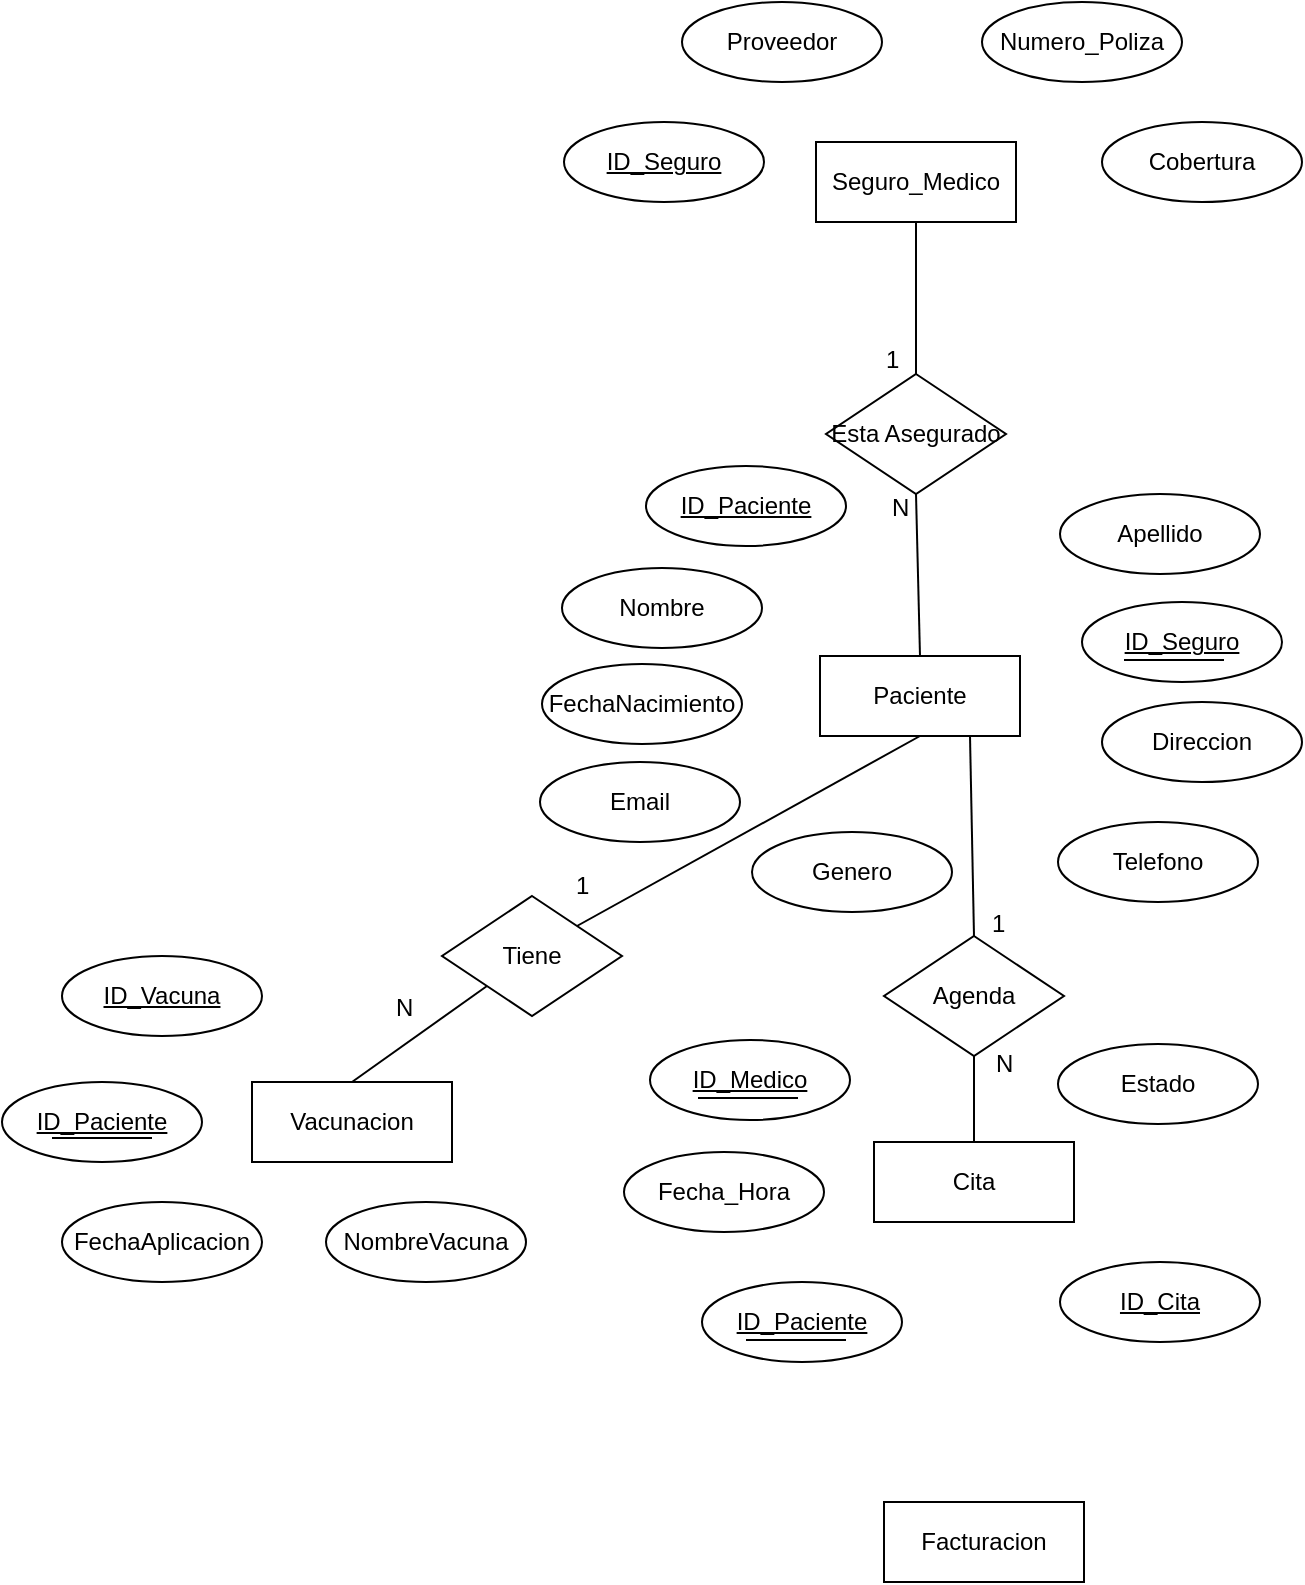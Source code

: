 <mxfile version="26.0.16">
  <diagram name="Page-1" id="Qb8e3pl5RaUtBhnUwZ13">
    <mxGraphModel dx="1900" dy="1657" grid="1" gridSize="10" guides="1" tooltips="1" connect="1" arrows="1" fold="1" page="1" pageScale="1" pageWidth="850" pageHeight="1100" math="0" shadow="0">
      <root>
        <mxCell id="0" />
        <mxCell id="1" parent="0" />
        <mxCell id="stkBc33TZ4ZUdulqgKSo-1" value="Paciente" style="whiteSpace=wrap;html=1;align=center;" vertex="1" parent="1">
          <mxGeometry x="119" y="-263" width="100" height="40" as="geometry" />
        </mxCell>
        <mxCell id="stkBc33TZ4ZUdulqgKSo-2" value="ID_Paciente" style="ellipse;whiteSpace=wrap;html=1;align=center;fontStyle=4;" vertex="1" parent="1">
          <mxGeometry x="32" y="-358" width="100" height="40" as="geometry" />
        </mxCell>
        <mxCell id="stkBc33TZ4ZUdulqgKSo-3" value="Nombre" style="ellipse;whiteSpace=wrap;html=1;align=center;" vertex="1" parent="1">
          <mxGeometry x="-10" y="-307" width="100" height="40" as="geometry" />
        </mxCell>
        <mxCell id="stkBc33TZ4ZUdulqgKSo-4" value="Apellido" style="ellipse;whiteSpace=wrap;html=1;align=center;" vertex="1" parent="1">
          <mxGeometry x="239" y="-344" width="100" height="40" as="geometry" />
        </mxCell>
        <mxCell id="stkBc33TZ4ZUdulqgKSo-5" value="FechaNacimiento" style="ellipse;whiteSpace=wrap;html=1;align=center;" vertex="1" parent="1">
          <mxGeometry x="-20" y="-259" width="100" height="40" as="geometry" />
        </mxCell>
        <mxCell id="stkBc33TZ4ZUdulqgKSo-6" value="Genero" style="ellipse;whiteSpace=wrap;html=1;align=center;" vertex="1" parent="1">
          <mxGeometry x="85" y="-175" width="100" height="40" as="geometry" />
        </mxCell>
        <mxCell id="stkBc33TZ4ZUdulqgKSo-7" value="Direccion" style="ellipse;whiteSpace=wrap;html=1;align=center;" vertex="1" parent="1">
          <mxGeometry x="260" y="-240" width="100" height="40" as="geometry" />
        </mxCell>
        <mxCell id="stkBc33TZ4ZUdulqgKSo-8" value="Telefono" style="ellipse;whiteSpace=wrap;html=1;align=center;" vertex="1" parent="1">
          <mxGeometry x="238" y="-180" width="100" height="40" as="geometry" />
        </mxCell>
        <mxCell id="stkBc33TZ4ZUdulqgKSo-10" value="Email" style="ellipse;whiteSpace=wrap;html=1;align=center;" vertex="1" parent="1">
          <mxGeometry x="-21" y="-210" width="100" height="40" as="geometry" />
        </mxCell>
        <mxCell id="stkBc33TZ4ZUdulqgKSo-11" value="ID_Seguro" style="ellipse;whiteSpace=wrap;html=1;align=center;fontStyle=4;" vertex="1" parent="1">
          <mxGeometry x="250" y="-290" width="100" height="40" as="geometry" />
        </mxCell>
        <mxCell id="stkBc33TZ4ZUdulqgKSo-14" value="" style="endArrow=none;html=1;rounded=0;" edge="1" parent="1">
          <mxGeometry relative="1" as="geometry">
            <mxPoint x="271" y="-261" as="sourcePoint" />
            <mxPoint x="321" y="-261" as="targetPoint" />
          </mxGeometry>
        </mxCell>
        <mxCell id="stkBc33TZ4ZUdulqgKSo-15" value="Vacunacion" style="whiteSpace=wrap;html=1;align=center;" vertex="1" parent="1">
          <mxGeometry x="-165" y="-50" width="100" height="40" as="geometry" />
        </mxCell>
        <mxCell id="stkBc33TZ4ZUdulqgKSo-16" value="ID_Paciente" style="ellipse;whiteSpace=wrap;html=1;align=center;fontStyle=4;" vertex="1" parent="1">
          <mxGeometry x="-290" y="-50" width="100" height="40" as="geometry" />
        </mxCell>
        <mxCell id="stkBc33TZ4ZUdulqgKSo-17" value="ID_Vacuna" style="ellipse;whiteSpace=wrap;html=1;align=center;fontStyle=4;" vertex="1" parent="1">
          <mxGeometry x="-260" y="-113" width="100" height="40" as="geometry" />
        </mxCell>
        <mxCell id="stkBc33TZ4ZUdulqgKSo-19" value="NombreVacuna" style="ellipse;whiteSpace=wrap;html=1;align=center;" vertex="1" parent="1">
          <mxGeometry x="-128" y="10" width="100" height="40" as="geometry" />
        </mxCell>
        <mxCell id="stkBc33TZ4ZUdulqgKSo-20" value="FechaAplicacion" style="ellipse;whiteSpace=wrap;html=1;align=center;" vertex="1" parent="1">
          <mxGeometry x="-260" y="10" width="100" height="40" as="geometry" />
        </mxCell>
        <mxCell id="stkBc33TZ4ZUdulqgKSo-21" value="Tiene" style="shape=rhombus;perimeter=rhombusPerimeter;whiteSpace=wrap;html=1;align=center;" vertex="1" parent="1">
          <mxGeometry x="-70" y="-143" width="90" height="60" as="geometry" />
        </mxCell>
        <mxCell id="stkBc33TZ4ZUdulqgKSo-22" value="" style="endArrow=none;html=1;rounded=0;exitX=0;exitY=1;exitDx=0;exitDy=0;entryX=0.5;entryY=0;entryDx=0;entryDy=0;" edge="1" parent="1" source="stkBc33TZ4ZUdulqgKSo-21" target="stkBc33TZ4ZUdulqgKSo-15">
          <mxGeometry relative="1" as="geometry">
            <mxPoint x="-78.41" y="-80.98" as="sourcePoint" />
            <mxPoint x="180" y="-100" as="targetPoint" />
          </mxGeometry>
        </mxCell>
        <mxCell id="stkBc33TZ4ZUdulqgKSo-23" value="" style="endArrow=none;html=1;rounded=0;exitX=1;exitY=0;exitDx=0;exitDy=0;entryX=0.5;entryY=1;entryDx=0;entryDy=0;" edge="1" parent="1" source="stkBc33TZ4ZUdulqgKSo-21" target="stkBc33TZ4ZUdulqgKSo-1">
          <mxGeometry relative="1" as="geometry">
            <mxPoint x="-37" y="-88" as="sourcePoint" />
            <mxPoint x="-65" y="-50" as="targetPoint" />
          </mxGeometry>
        </mxCell>
        <mxCell id="stkBc33TZ4ZUdulqgKSo-24" value="1" style="text;strokeColor=none;fillColor=none;spacingLeft=4;spacingRight=4;overflow=hidden;rotatable=0;points=[[0,0.5],[1,0.5]];portConstraint=eastwest;fontSize=12;whiteSpace=wrap;html=1;" vertex="1" parent="1">
          <mxGeometry x="-9" y="-162" width="40" height="30" as="geometry" />
        </mxCell>
        <mxCell id="stkBc33TZ4ZUdulqgKSo-25" value="N" style="text;strokeColor=none;fillColor=none;spacingLeft=4;spacingRight=4;overflow=hidden;rotatable=0;points=[[0,0.5],[1,0.5]];portConstraint=eastwest;fontSize=12;whiteSpace=wrap;html=1;" vertex="1" parent="1">
          <mxGeometry x="149" y="-351" width="40" height="30" as="geometry" />
        </mxCell>
        <mxCell id="stkBc33TZ4ZUdulqgKSo-27" value="Seguro_Medico" style="whiteSpace=wrap;html=1;align=center;" vertex="1" parent="1">
          <mxGeometry x="117" y="-520" width="100" height="40" as="geometry" />
        </mxCell>
        <mxCell id="stkBc33TZ4ZUdulqgKSo-28" value="ID_Seguro" style="ellipse;whiteSpace=wrap;html=1;align=center;fontStyle=4;" vertex="1" parent="1">
          <mxGeometry x="-9" y="-530" width="100" height="40" as="geometry" />
        </mxCell>
        <mxCell id="stkBc33TZ4ZUdulqgKSo-30" value="Proveedor" style="ellipse;whiteSpace=wrap;html=1;align=center;" vertex="1" parent="1">
          <mxGeometry x="50" y="-590" width="100" height="40" as="geometry" />
        </mxCell>
        <mxCell id="stkBc33TZ4ZUdulqgKSo-31" value="Numero_Poliza" style="ellipse;whiteSpace=wrap;html=1;align=center;" vertex="1" parent="1">
          <mxGeometry x="200" y="-590" width="100" height="40" as="geometry" />
        </mxCell>
        <mxCell id="stkBc33TZ4ZUdulqgKSo-33" value="Cobertura" style="ellipse;whiteSpace=wrap;html=1;align=center;" vertex="1" parent="1">
          <mxGeometry x="260" y="-530" width="100" height="40" as="geometry" />
        </mxCell>
        <mxCell id="stkBc33TZ4ZUdulqgKSo-34" value="Esta Asegurado" style="shape=rhombus;perimeter=rhombusPerimeter;whiteSpace=wrap;html=1;align=center;" vertex="1" parent="1">
          <mxGeometry x="122" y="-404" width="90" height="60" as="geometry" />
        </mxCell>
        <mxCell id="stkBc33TZ4ZUdulqgKSo-35" value="" style="endArrow=none;html=1;rounded=0;exitX=0.5;exitY=1;exitDx=0;exitDy=0;entryX=0.5;entryY=0;entryDx=0;entryDy=0;" edge="1" parent="1" source="stkBc33TZ4ZUdulqgKSo-34" target="stkBc33TZ4ZUdulqgKSo-1">
          <mxGeometry relative="1" as="geometry">
            <mxPoint x="8" y="-118" as="sourcePoint" />
            <mxPoint x="179" y="-213" as="targetPoint" />
          </mxGeometry>
        </mxCell>
        <mxCell id="stkBc33TZ4ZUdulqgKSo-36" value="" style="endArrow=none;html=1;rounded=0;exitX=0.5;exitY=0;exitDx=0;exitDy=0;entryX=0.5;entryY=1;entryDx=0;entryDy=0;" edge="1" parent="1" source="stkBc33TZ4ZUdulqgKSo-34" target="stkBc33TZ4ZUdulqgKSo-27">
          <mxGeometry relative="1" as="geometry">
            <mxPoint x="177" y="-334" as="sourcePoint" />
            <mxPoint x="179" y="-253" as="targetPoint" />
          </mxGeometry>
        </mxCell>
        <mxCell id="stkBc33TZ4ZUdulqgKSo-37" value="N" style="text;strokeColor=none;fillColor=none;spacingLeft=4;spacingRight=4;overflow=hidden;rotatable=0;points=[[0,0.5],[1,0.5]];portConstraint=eastwest;fontSize=12;whiteSpace=wrap;html=1;" vertex="1" parent="1">
          <mxGeometry x="-99" y="-101" width="40" height="30" as="geometry" />
        </mxCell>
        <mxCell id="stkBc33TZ4ZUdulqgKSo-38" value="1" style="text;strokeColor=none;fillColor=none;spacingLeft=4;spacingRight=4;overflow=hidden;rotatable=0;points=[[0,0.5],[1,0.5]];portConstraint=eastwest;fontSize=12;whiteSpace=wrap;html=1;" vertex="1" parent="1">
          <mxGeometry x="146" y="-425" width="40" height="30" as="geometry" />
        </mxCell>
        <mxCell id="stkBc33TZ4ZUdulqgKSo-39" value="Cita" style="whiteSpace=wrap;html=1;align=center;" vertex="1" parent="1">
          <mxGeometry x="146" y="-20" width="100" height="40" as="geometry" />
        </mxCell>
        <mxCell id="stkBc33TZ4ZUdulqgKSo-40" value="ID_Paciente" style="ellipse;whiteSpace=wrap;html=1;align=center;fontStyle=4;" vertex="1" parent="1">
          <mxGeometry x="60" y="50" width="100" height="40" as="geometry" />
        </mxCell>
        <mxCell id="stkBc33TZ4ZUdulqgKSo-41" value="ID_Cita" style="ellipse;whiteSpace=wrap;html=1;align=center;fontStyle=4;" vertex="1" parent="1">
          <mxGeometry x="239" y="40" width="100" height="40" as="geometry" />
        </mxCell>
        <mxCell id="stkBc33TZ4ZUdulqgKSo-42" value="ID_Medico" style="ellipse;whiteSpace=wrap;html=1;align=center;fontStyle=4;" vertex="1" parent="1">
          <mxGeometry x="34" y="-71" width="100" height="40" as="geometry" />
        </mxCell>
        <mxCell id="stkBc33TZ4ZUdulqgKSo-43" value="Fecha_Hora" style="ellipse;whiteSpace=wrap;html=1;align=center;" vertex="1" parent="1">
          <mxGeometry x="21" y="-15" width="100" height="40" as="geometry" />
        </mxCell>
        <mxCell id="stkBc33TZ4ZUdulqgKSo-44" value="Estado" style="ellipse;whiteSpace=wrap;html=1;align=center;" vertex="1" parent="1">
          <mxGeometry x="238" y="-69" width="100" height="40" as="geometry" />
        </mxCell>
        <mxCell id="stkBc33TZ4ZUdulqgKSo-45" value="Agenda" style="shape=rhombus;perimeter=rhombusPerimeter;whiteSpace=wrap;html=1;align=center;" vertex="1" parent="1">
          <mxGeometry x="151" y="-123" width="90" height="60" as="geometry" />
        </mxCell>
        <mxCell id="stkBc33TZ4ZUdulqgKSo-46" value="" style="endArrow=none;html=1;rounded=0;exitX=0.75;exitY=1;exitDx=0;exitDy=0;entryX=0.5;entryY=0;entryDx=0;entryDy=0;" edge="1" parent="1" source="stkBc33TZ4ZUdulqgKSo-1" target="stkBc33TZ4ZUdulqgKSo-45">
          <mxGeometry relative="1" as="geometry">
            <mxPoint x="440" y="-123" as="sourcePoint" />
            <mxPoint x="442" y="-42" as="targetPoint" />
          </mxGeometry>
        </mxCell>
        <mxCell id="stkBc33TZ4ZUdulqgKSo-47" value="" style="endArrow=none;html=1;rounded=0;exitX=0.5;exitY=1;exitDx=0;exitDy=0;entryX=0.5;entryY=0;entryDx=0;entryDy=0;" edge="1" parent="1" source="stkBc33TZ4ZUdulqgKSo-45" target="stkBc33TZ4ZUdulqgKSo-39">
          <mxGeometry relative="1" as="geometry">
            <mxPoint x="204" y="-213" as="sourcePoint" />
            <mxPoint x="206" y="-113" as="targetPoint" />
          </mxGeometry>
        </mxCell>
        <mxCell id="stkBc33TZ4ZUdulqgKSo-48" value="1" style="text;strokeColor=none;fillColor=none;spacingLeft=4;spacingRight=4;overflow=hidden;rotatable=0;points=[[0,0.5],[1,0.5]];portConstraint=eastwest;fontSize=12;whiteSpace=wrap;html=1;" vertex="1" parent="1">
          <mxGeometry x="199" y="-143" width="40" height="30" as="geometry" />
        </mxCell>
        <mxCell id="stkBc33TZ4ZUdulqgKSo-49" value="N" style="text;strokeColor=none;fillColor=none;spacingLeft=4;spacingRight=4;overflow=hidden;rotatable=0;points=[[0,0.5],[1,0.5]];portConstraint=eastwest;fontSize=12;whiteSpace=wrap;html=1;" vertex="1" parent="1">
          <mxGeometry x="201" y="-73" width="40" height="30" as="geometry" />
        </mxCell>
        <mxCell id="stkBc33TZ4ZUdulqgKSo-50" value="" style="endArrow=none;html=1;rounded=0;" edge="1" parent="1">
          <mxGeometry relative="1" as="geometry">
            <mxPoint x="-265" y="-22" as="sourcePoint" />
            <mxPoint x="-215" y="-22" as="targetPoint" />
          </mxGeometry>
        </mxCell>
        <mxCell id="stkBc33TZ4ZUdulqgKSo-51" value="" style="endArrow=none;html=1;rounded=0;" edge="1" parent="1">
          <mxGeometry relative="1" as="geometry">
            <mxPoint x="58" y="-42" as="sourcePoint" />
            <mxPoint x="108" y="-42" as="targetPoint" />
          </mxGeometry>
        </mxCell>
        <mxCell id="stkBc33TZ4ZUdulqgKSo-52" value="" style="endArrow=none;html=1;rounded=0;" edge="1" parent="1">
          <mxGeometry relative="1" as="geometry">
            <mxPoint x="82" y="79" as="sourcePoint" />
            <mxPoint x="132" y="79" as="targetPoint" />
          </mxGeometry>
        </mxCell>
        <mxCell id="stkBc33TZ4ZUdulqgKSo-53" value="Facturacion" style="whiteSpace=wrap;html=1;align=center;" vertex="1" parent="1">
          <mxGeometry x="151" y="160" width="100" height="40" as="geometry" />
        </mxCell>
      </root>
    </mxGraphModel>
  </diagram>
</mxfile>
